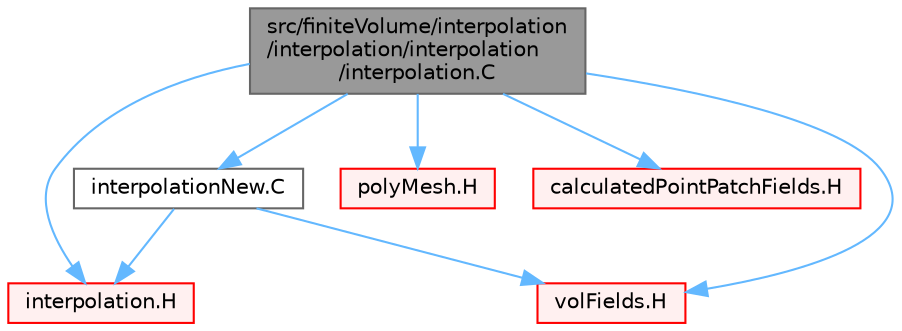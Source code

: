 digraph "src/finiteVolume/interpolation/interpolation/interpolation/interpolation.C"
{
 // LATEX_PDF_SIZE
  bgcolor="transparent";
  edge [fontname=Helvetica,fontsize=10,labelfontname=Helvetica,labelfontsize=10];
  node [fontname=Helvetica,fontsize=10,shape=box,height=0.2,width=0.4];
  Node1 [id="Node000001",label="src/finiteVolume/interpolation\l/interpolation/interpolation\l/interpolation.C",height=0.2,width=0.4,color="gray40", fillcolor="grey60", style="filled", fontcolor="black",tooltip=" "];
  Node1 -> Node2 [id="edge1_Node000001_Node000002",color="steelblue1",style="solid",tooltip=" "];
  Node2 [id="Node000002",label="interpolation.H",height=0.2,width=0.4,color="red", fillcolor="#FFF0F0", style="filled",URL="$interpolation_8H.html",tooltip=" "];
  Node1 -> Node373 [id="edge2_Node000001_Node000373",color="steelblue1",style="solid",tooltip=" "];
  Node373 [id="Node000373",label="volFields.H",height=0.2,width=0.4,color="red", fillcolor="#FFF0F0", style="filled",URL="$volFields_8H.html",tooltip=" "];
  Node1 -> Node297 [id="edge3_Node000001_Node000297",color="steelblue1",style="solid",tooltip=" "];
  Node297 [id="Node000297",label="polyMesh.H",height=0.2,width=0.4,color="red", fillcolor="#FFF0F0", style="filled",URL="$polyMesh_8H.html",tooltip=" "];
  Node1 -> Node413 [id="edge4_Node000001_Node000413",color="steelblue1",style="solid",tooltip=" "];
  Node413 [id="Node000413",label="calculatedPointPatchFields.H",height=0.2,width=0.4,color="red", fillcolor="#FFF0F0", style="filled",URL="$calculatedPointPatchFields_8H.html",tooltip=" "];
  Node1 -> Node415 [id="edge5_Node000001_Node000415",color="steelblue1",style="solid",tooltip=" "];
  Node415 [id="Node000415",label="interpolationNew.C",height=0.2,width=0.4,color="grey40", fillcolor="white", style="filled",URL="$interpolationNew_8C.html",tooltip=" "];
  Node415 -> Node2 [id="edge6_Node000415_Node000002",color="steelblue1",style="solid",tooltip=" "];
  Node415 -> Node373 [id="edge7_Node000415_Node000373",color="steelblue1",style="solid",tooltip=" "];
}
